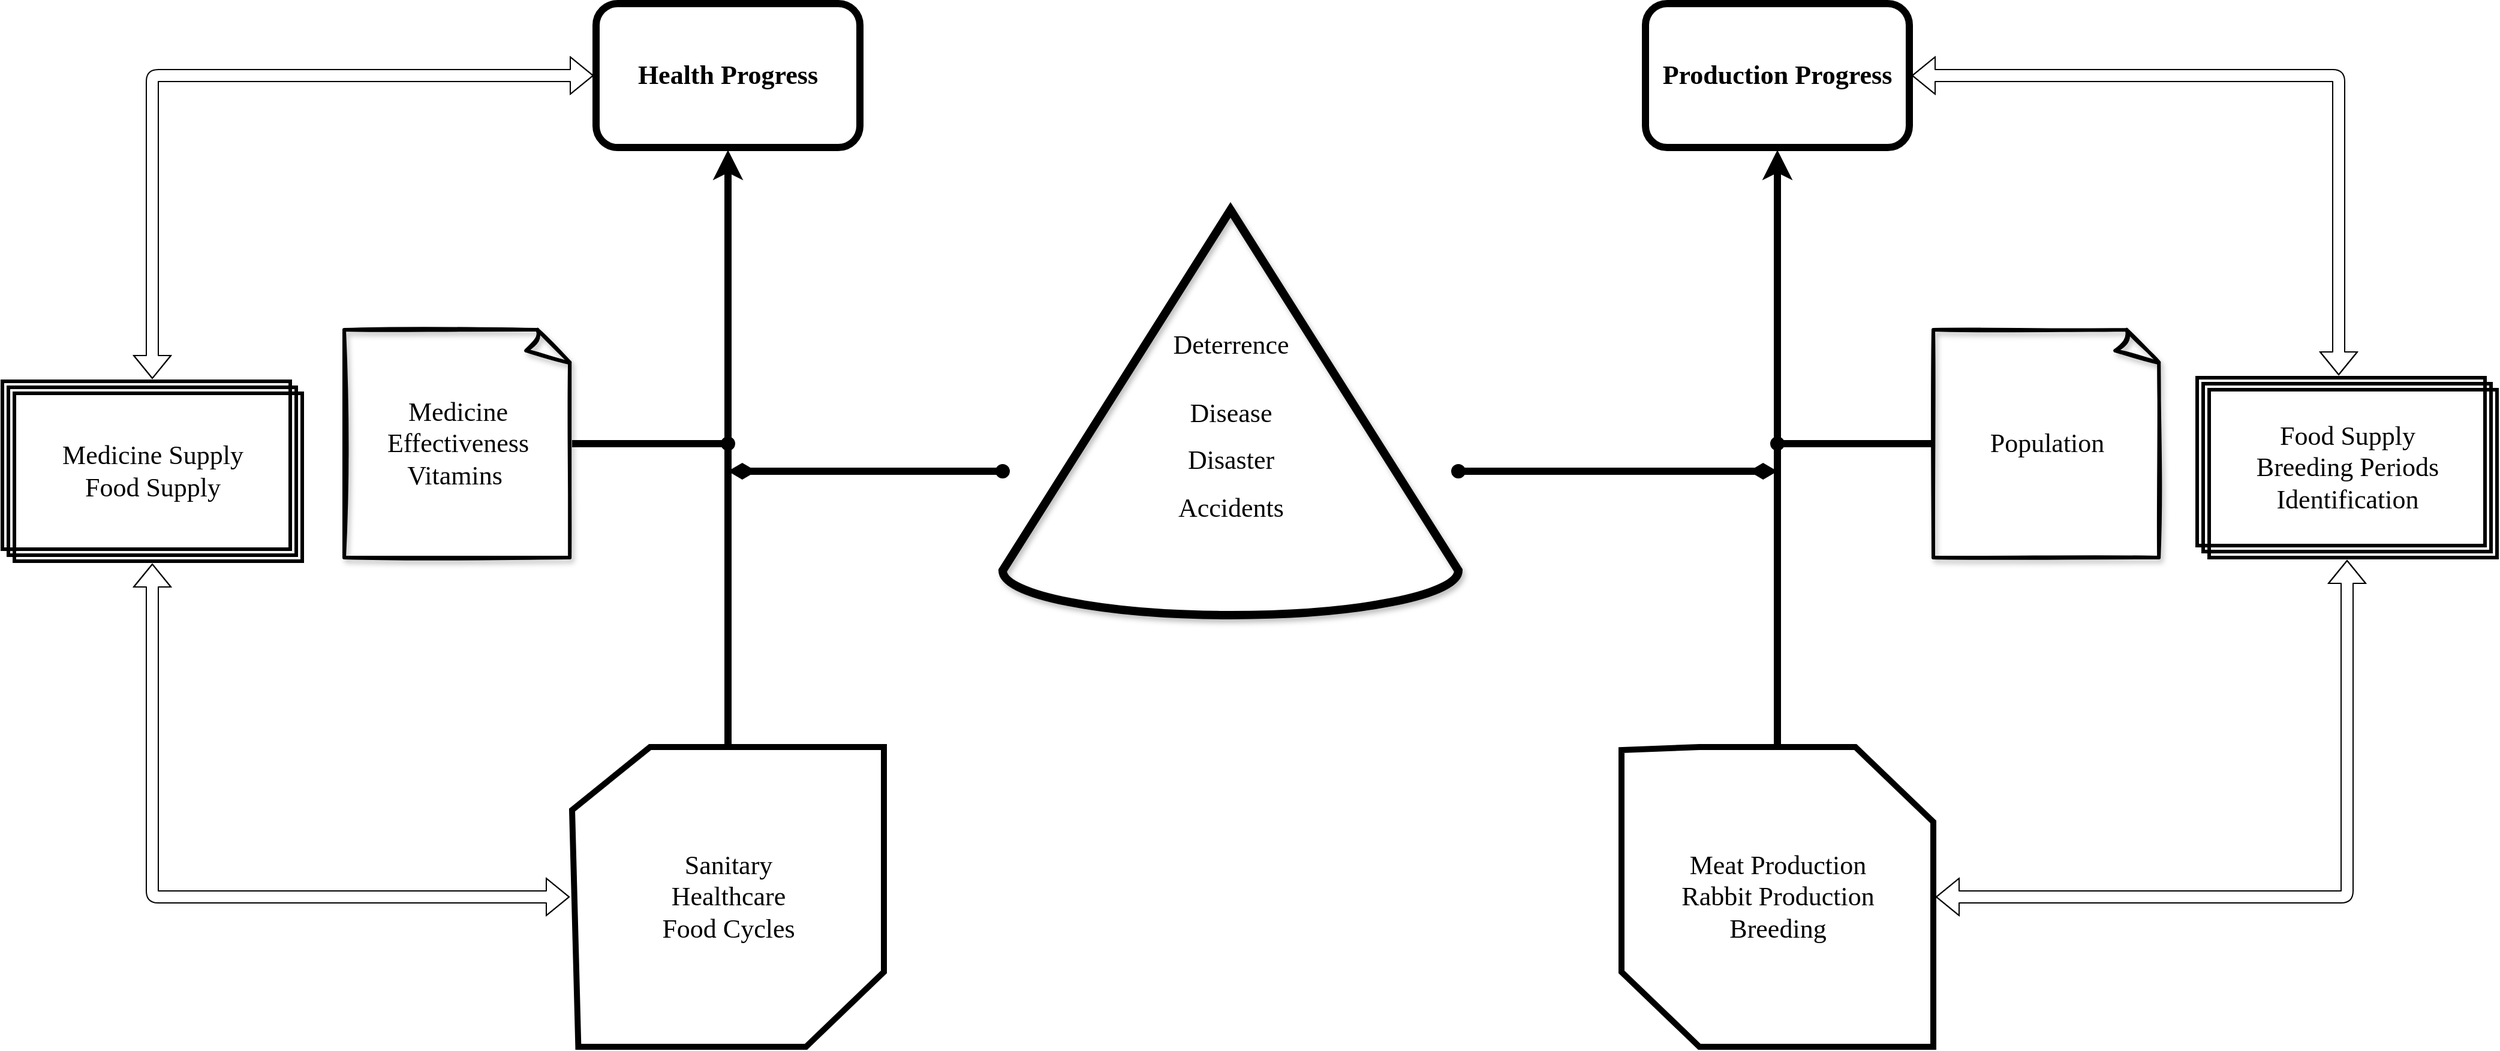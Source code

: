 <mxfile version="17.4.6" type="github">
  <diagram id="5zACA7rvERgF-gTNpysh" name="Page-1">
    <mxGraphModel dx="2926" dy="1078" grid="1" gridSize="10" guides="1" tooltips="1" connect="1" arrows="1" fold="1" page="1" pageScale="1" pageWidth="850" pageHeight="1100" math="0" shadow="0">
      <root>
        <mxCell id="0" />
        <mxCell id="1" parent="0" />
        <mxCell id="t7S9JoXh1MYTAIhFtJRv-27" style="edgeStyle=orthogonalEdgeStyle;rounded=0;orthogonalLoop=1;jettySize=auto;html=1;entryX=0.5;entryY=1;entryDx=0;entryDy=0;fontFamily=Verdana;fontSize=22;fontColor=#000000;strokeWidth=6;startArrow=none;startFill=0;" parent="1" source="t7S9JoXh1MYTAIhFtJRv-15" target="t7S9JoXh1MYTAIhFtJRv-12" edge="1">
          <mxGeometry relative="1" as="geometry" />
        </mxCell>
        <mxCell id="t7S9JoXh1MYTAIhFtJRv-24" style="edgeStyle=orthogonalEdgeStyle;rounded=0;orthogonalLoop=1;jettySize=auto;html=1;fontFamily=Verdana;fontSize=22;fontColor=#000000;strokeWidth=6;" parent="1" source="t7S9JoXh1MYTAIhFtJRv-14" target="t7S9JoXh1MYTAIhFtJRv-10" edge="1">
          <mxGeometry relative="1" as="geometry" />
        </mxCell>
        <mxCell id="t7S9JoXh1MYTAIhFtJRv-31" style="edgeStyle=orthogonalEdgeStyle;shape=flexArrow;rounded=1;jumpStyle=none;orthogonalLoop=1;jettySize=auto;html=1;fontFamily=Verdana;fontSize=22;fontColor=#000000;startArrow=oval;startFill=0;endArrow=oval;endFill=1;" parent="1" source="t7S9JoXh1MYTAIhFtJRv-10" target="t7S9JoXh1MYTAIhFtJRv-18" edge="1">
          <mxGeometry relative="1" as="geometry" />
        </mxCell>
        <mxCell id="t7S9JoXh1MYTAIhFtJRv-10" value="Health Progress" style="rounded=1;fillColor=none;fontFamily=Lucida Console;textDirection=ltr;labelBorderColor=none;strokeWidth=6;perimeterSpacing=2;fontStyle=1;fontColor=#000000;horizontal=1;whiteSpace=wrap;html=1;spacingLeft=0;fontSize=22;" parent="1" vertex="1">
          <mxGeometry x="315" y="108" width="220" height="120" as="geometry" />
        </mxCell>
        <mxCell id="t7S9JoXh1MYTAIhFtJRv-12" value="Production Progress" style="rounded=1;fillColor=none;fontFamily=Lucida Console;textDirection=ltr;labelBorderColor=none;strokeWidth=6;perimeterSpacing=2;fontStyle=1;fontColor=#000000;horizontal=1;whiteSpace=wrap;html=1;spacingLeft=0;fontSize=22;" parent="1" vertex="1">
          <mxGeometry x="1190" y="108" width="220" height="120" as="geometry" />
        </mxCell>
        <mxCell id="t7S9JoXh1MYTAIhFtJRv-13" value="&lt;p style=&quot;line-height: 0.8; font-size: 22px;&quot;&gt;Deterrence&lt;br style=&quot;font-size: 22px;&quot;&gt;&lt;br style=&quot;font-size: 22px;&quot;&gt;&lt;/p&gt;&lt;p style=&quot;line-height: 0.8; font-size: 22px;&quot;&gt;Disease&lt;/p&gt;&lt;p style=&quot;line-height: 0.8; font-size: 22px;&quot;&gt;Disaster&lt;/p&gt;&lt;p style=&quot;line-height: 0.8; font-size: 22px;&quot;&gt;Accidents&lt;/p&gt;" style="verticalLabelPosition=middle;verticalAlign=middle;html=1;shape=mxgraph.basic.cone2;dx=0.5;dy=0.89;shadow=1;labelBorderColor=none;fontFamily=Verdana;fontSize=22;strokeWidth=7;fillColor=none;labelPosition=center;align=center;strokeColor=#000000;sketch=0;spacingTop=21;" parent="1" vertex="1">
          <mxGeometry x="654" y="280" width="380" height="338" as="geometry" />
        </mxCell>
        <mxCell id="t7S9JoXh1MYTAIhFtJRv-28" style="edgeStyle=orthogonalEdgeStyle;rounded=1;orthogonalLoop=1;jettySize=auto;html=1;fontFamily=Verdana;fontSize=22;fontColor=#000000;startArrow=classicThin;startFill=0;shape=flexArrow;" parent="1" source="t7S9JoXh1MYTAIhFtJRv-14" target="t7S9JoXh1MYTAIhFtJRv-18" edge="1">
          <mxGeometry relative="1" as="geometry" />
        </mxCell>
        <mxCell id="t7S9JoXh1MYTAIhFtJRv-14" value="Sanitary&lt;br style=&quot;font-size: 22px;&quot;&gt;Healthcare&lt;br style=&quot;font-size: 22px;&quot;&gt;Food Cycles" style="verticalLabelPosition=middle;verticalAlign=middle;html=1;shape=mxgraph.basic.polygon;polyCoords=[[0.25,0],[0.75,0],[1,0],[1,0.75],[0.75,1],[0.25,1],[0.02,1],[0,0.21]];polyline=0;shadow=0;labelBorderColor=none;sketch=0;fontFamily=Verdana;fontSize=22;strokeWidth=5;fillColor=none;gradientDirection=north;perimeterSpacing=2;labelPosition=center;align=center;strokeColor=#000000;" parent="1" vertex="1">
          <mxGeometry x="295" y="728" width="260" height="250" as="geometry" />
        </mxCell>
        <mxCell id="t7S9JoXh1MYTAIhFtJRv-32" style="edgeStyle=orthogonalEdgeStyle;shape=flexArrow;rounded=1;jumpStyle=none;orthogonalLoop=1;jettySize=auto;html=1;fontFamily=Verdana;fontSize=22;fontColor=#000000;startArrow=oval;startFill=0;endArrow=oval;endFill=1;" parent="1" source="t7S9JoXh1MYTAIhFtJRv-15" target="t7S9JoXh1MYTAIhFtJRv-20" edge="1">
          <mxGeometry relative="1" as="geometry" />
        </mxCell>
        <mxCell id="t7S9JoXh1MYTAIhFtJRv-15" value="Meat Production&lt;br style=&quot;font-size: 22px;&quot;&gt;Rabbit Production&lt;br style=&quot;font-size: 22px;&quot;&gt;Breeding" style="verticalLabelPosition=middle;verticalAlign=middle;html=1;shape=mxgraph.basic.polygon;polyCoords=[[0.25,0],[0.75,0],[1,0.25],[1,1],[0.75,1],[0.25,1],[0,0.75],[0,0.01]];polyline=0;shadow=0;labelBorderColor=none;sketch=0;fontFamily=Verdana;fontSize=22;strokeWidth=5;fillColor=none;gradientDirection=north;perimeterSpacing=2;labelPosition=center;align=center;strokeColor=#000000;" parent="1" vertex="1">
          <mxGeometry x="1170" y="728" width="260" height="250" as="geometry" />
        </mxCell>
        <mxCell id="t7S9JoXh1MYTAIhFtJRv-18" value="&lt;font face=&quot;Verdana&quot; style=&quot;font-size: 22px;&quot;&gt;Medicine Supply&lt;br style=&quot;font-size: 22px;&quot;&gt;Food Supply&lt;br style=&quot;font-size: 22px;&quot;&gt;&lt;/font&gt;" style="verticalLabelPosition=middle;verticalAlign=middle;html=1;shape=mxgraph.basic.layered_rect;dx=10;outlineConnect=0;labelBorderColor=none;fontFamily=Lucida Console;fontSize=22;strokeWidth=3;fillColor=none;strokeColor=#000000;labelPosition=center;align=center;textDirection=ltr;fontStyle=0;perimeterSpacing=2;shadow=0;" parent="1" vertex="1">
          <mxGeometry x="-180" y="423" width="250" height="150" as="geometry" />
        </mxCell>
        <mxCell id="t7S9JoXh1MYTAIhFtJRv-34" style="edgeStyle=orthogonalEdgeStyle;shape=flexArrow;rounded=1;jumpStyle=none;orthogonalLoop=1;jettySize=auto;html=1;exitX=0;exitY=0;exitDx=120;exitDy=0;exitPerimeter=0;entryX=1;entryY=0.5;entryDx=0;entryDy=0;fontFamily=Verdana;fontSize=22;fontColor=#000000;startArrow=oval;startFill=0;endArrow=oval;endFill=1;" parent="1" source="t7S9JoXh1MYTAIhFtJRv-20" target="t7S9JoXh1MYTAIhFtJRv-12" edge="1">
          <mxGeometry relative="1" as="geometry">
            <Array as="points">
              <mxPoint x="1768" y="168" />
            </Array>
          </mxGeometry>
        </mxCell>
        <mxCell id="t7S9JoXh1MYTAIhFtJRv-20" value="&lt;font face=&quot;Verdana&quot; style=&quot;font-size: 22px;&quot;&gt;Food Supply&lt;br style=&quot;font-size: 22px;&quot;&gt;Breeding Periods&lt;br style=&quot;font-size: 22px;&quot;&gt;Identification&lt;/font&gt;" style="verticalLabelPosition=middle;verticalAlign=middle;html=1;shape=mxgraph.basic.layered_rect;dx=10;outlineConnect=0;labelBorderColor=none;fontFamily=Lucida Console;fontSize=22;strokeWidth=3;fillColor=none;strokeColor=#000000;labelPosition=center;align=center;textDirection=ltr;fontStyle=0;perimeterSpacing=2;shadow=0;" parent="1" vertex="1">
          <mxGeometry x="1650" y="420" width="250" height="150" as="geometry" />
        </mxCell>
        <mxCell id="k6L96q4ZSMTeBTEij7J7-2" style="edgeStyle=orthogonalEdgeStyle;rounded=0;orthogonalLoop=1;jettySize=auto;html=1;endArrow=oval;endFill=1;strokeWidth=6;" parent="1" source="t7S9JoXh1MYTAIhFtJRv-21" edge="1">
          <mxGeometry relative="1" as="geometry">
            <mxPoint x="1300" y="475" as="targetPoint" />
          </mxGeometry>
        </mxCell>
        <mxCell id="t7S9JoXh1MYTAIhFtJRv-21" value="Population" style="whiteSpace=wrap;html=1;shape=mxgraph.basic.document;shadow=1;labelBorderColor=none;sketch=1;fontFamily=Verdana;fontSize=22;fontColor=#000000;strokeWidth=3;fillColor=none;gradientColor=#ffffff;" parent="1" vertex="1">
          <mxGeometry x="1430" y="380" width="190" height="190" as="geometry" />
        </mxCell>
        <mxCell id="k6L96q4ZSMTeBTEij7J7-3" style="edgeStyle=orthogonalEdgeStyle;rounded=0;orthogonalLoop=1;jettySize=auto;html=1;endArrow=oval;endFill=1;strokeWidth=6;" parent="1" source="t7S9JoXh1MYTAIhFtJRv-22" edge="1">
          <mxGeometry relative="1" as="geometry">
            <mxPoint x="425" y="475" as="targetPoint" />
            <mxPoint x="300" y="475" as="sourcePoint" />
          </mxGeometry>
        </mxCell>
        <mxCell id="t7S9JoXh1MYTAIhFtJRv-22" value="Medicine Effectiveness&lt;br style=&quot;font-size: 22px;&quot;&gt;Vitamins&amp;nbsp;" style="whiteSpace=wrap;html=1;shape=mxgraph.basic.document;shadow=1;labelBorderColor=none;sketch=1;fontFamily=Verdana;fontSize=22;fontColor=#000000;strokeWidth=3;fillColor=none;gradientColor=#ffffff;" parent="1" vertex="1">
          <mxGeometry x="105" y="380" width="190" height="190" as="geometry" />
        </mxCell>
        <mxCell id="t7S9JoXh1MYTAIhFtJRv-26" style="edgeStyle=orthogonalEdgeStyle;rounded=0;orthogonalLoop=1;jettySize=auto;html=1;fontFamily=Verdana;fontSize=22;fontColor=#000000;startArrow=oval;startFill=1;endArrow=diamondThin;endFill=1;strokeWidth=6;" parent="1" source="t7S9JoXh1MYTAIhFtJRv-13" edge="1">
          <mxGeometry relative="1" as="geometry">
            <mxPoint x="1300" y="498" as="targetPoint" />
            <Array as="points">
              <mxPoint x="1090" y="498" />
              <mxPoint x="1090" y="498" />
            </Array>
          </mxGeometry>
        </mxCell>
        <mxCell id="t7S9JoXh1MYTAIhFtJRv-25" style="edgeStyle=orthogonalEdgeStyle;rounded=0;orthogonalLoop=1;jettySize=auto;html=1;fontFamily=Verdana;fontSize=22;fontColor=#000000;jumpStyle=none;startArrow=oval;startFill=1;endArrow=diamondThin;endFill=1;strokeWidth=6;" parent="1" source="t7S9JoXh1MYTAIhFtJRv-13" edge="1">
          <mxGeometry relative="1" as="geometry">
            <mxPoint x="425" y="498" as="targetPoint" />
            <mxPoint x="690" y="498" as="sourcePoint" />
            <Array as="points">
              <mxPoint x="600" y="498" />
              <mxPoint x="600" y="498" />
            </Array>
          </mxGeometry>
        </mxCell>
      </root>
    </mxGraphModel>
  </diagram>
</mxfile>
